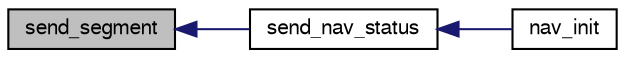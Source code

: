 digraph "send_segment"
{
  edge [fontname="FreeSans",fontsize="10",labelfontname="FreeSans",labelfontsize="10"];
  node [fontname="FreeSans",fontsize="10",shape=record];
  rankdir="LR";
  Node1 [label="send_segment",height=0.2,width=0.4,color="black", fillcolor="grey75", style="filled", fontcolor="black"];
  Node1 -> Node2 [dir="back",color="midnightblue",fontsize="10",style="solid",fontname="FreeSans"];
  Node2 [label="send_nav_status",height=0.2,width=0.4,color="black", fillcolor="white", style="filled",URL="$rotorcraft_2navigation_8c.html#a2332bd79a09ee7d64b4e82cf14b2eaaa"];
  Node2 -> Node3 [dir="back",color="midnightblue",fontsize="10",style="solid",fontname="FreeSans"];
  Node3 [label="nav_init",height=0.2,width=0.4,color="black", fillcolor="white", style="filled",URL="$rotorcraft_2navigation_8c.html#a64a3814d1672e69989f80701a0ff5749",tooltip="Navigation Initialisation. "];
}
